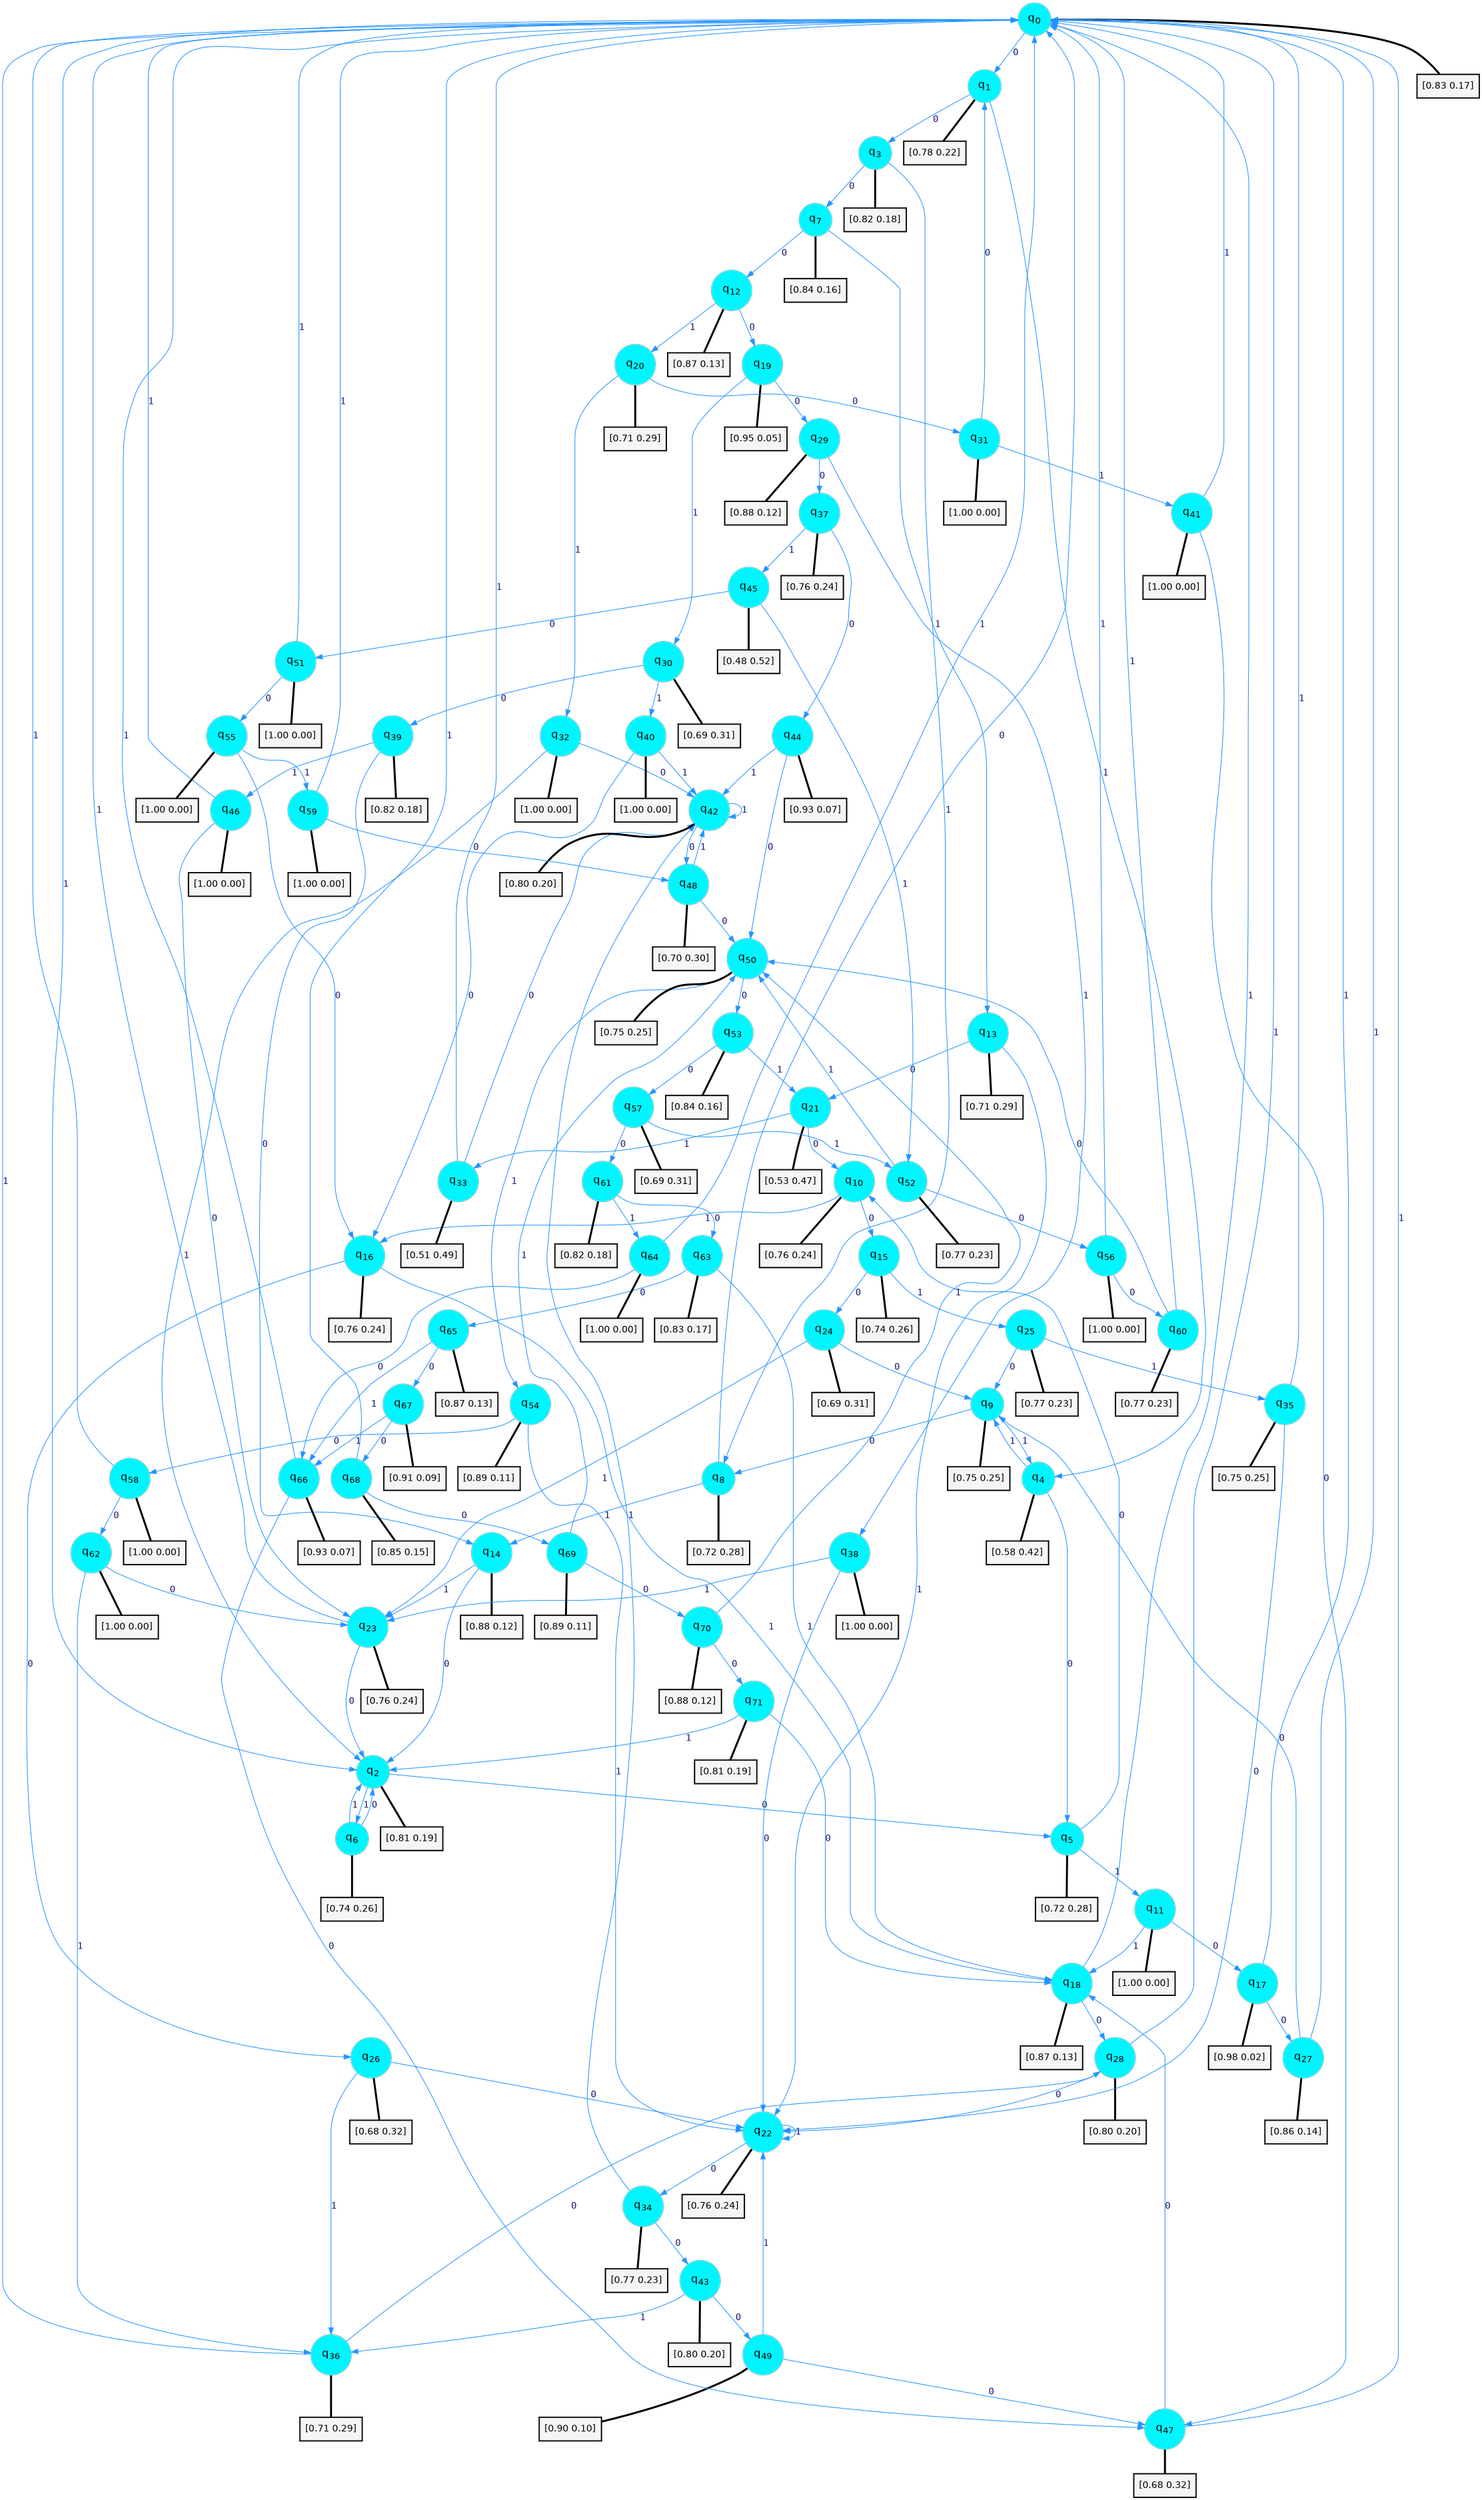 digraph G {
graph [
bgcolor=transparent, dpi=300, rankdir=TD, size="40,25"];
node [
color=gray, fillcolor=turquoise1, fontcolor=black, fontname=Helvetica, fontsize=16, fontweight=bold, shape=circle, style=filled];
edge [
arrowsize=1, color=dodgerblue1, fontcolor=midnightblue, fontname=courier, fontweight=bold, penwidth=1, style=solid, weight=20];
0[label=<q<SUB>0</SUB>>];
1[label=<q<SUB>1</SUB>>];
2[label=<q<SUB>2</SUB>>];
3[label=<q<SUB>3</SUB>>];
4[label=<q<SUB>4</SUB>>];
5[label=<q<SUB>5</SUB>>];
6[label=<q<SUB>6</SUB>>];
7[label=<q<SUB>7</SUB>>];
8[label=<q<SUB>8</SUB>>];
9[label=<q<SUB>9</SUB>>];
10[label=<q<SUB>10</SUB>>];
11[label=<q<SUB>11</SUB>>];
12[label=<q<SUB>12</SUB>>];
13[label=<q<SUB>13</SUB>>];
14[label=<q<SUB>14</SUB>>];
15[label=<q<SUB>15</SUB>>];
16[label=<q<SUB>16</SUB>>];
17[label=<q<SUB>17</SUB>>];
18[label=<q<SUB>18</SUB>>];
19[label=<q<SUB>19</SUB>>];
20[label=<q<SUB>20</SUB>>];
21[label=<q<SUB>21</SUB>>];
22[label=<q<SUB>22</SUB>>];
23[label=<q<SUB>23</SUB>>];
24[label=<q<SUB>24</SUB>>];
25[label=<q<SUB>25</SUB>>];
26[label=<q<SUB>26</SUB>>];
27[label=<q<SUB>27</SUB>>];
28[label=<q<SUB>28</SUB>>];
29[label=<q<SUB>29</SUB>>];
30[label=<q<SUB>30</SUB>>];
31[label=<q<SUB>31</SUB>>];
32[label=<q<SUB>32</SUB>>];
33[label=<q<SUB>33</SUB>>];
34[label=<q<SUB>34</SUB>>];
35[label=<q<SUB>35</SUB>>];
36[label=<q<SUB>36</SUB>>];
37[label=<q<SUB>37</SUB>>];
38[label=<q<SUB>38</SUB>>];
39[label=<q<SUB>39</SUB>>];
40[label=<q<SUB>40</SUB>>];
41[label=<q<SUB>41</SUB>>];
42[label=<q<SUB>42</SUB>>];
43[label=<q<SUB>43</SUB>>];
44[label=<q<SUB>44</SUB>>];
45[label=<q<SUB>45</SUB>>];
46[label=<q<SUB>46</SUB>>];
47[label=<q<SUB>47</SUB>>];
48[label=<q<SUB>48</SUB>>];
49[label=<q<SUB>49</SUB>>];
50[label=<q<SUB>50</SUB>>];
51[label=<q<SUB>51</SUB>>];
52[label=<q<SUB>52</SUB>>];
53[label=<q<SUB>53</SUB>>];
54[label=<q<SUB>54</SUB>>];
55[label=<q<SUB>55</SUB>>];
56[label=<q<SUB>56</SUB>>];
57[label=<q<SUB>57</SUB>>];
58[label=<q<SUB>58</SUB>>];
59[label=<q<SUB>59</SUB>>];
60[label=<q<SUB>60</SUB>>];
61[label=<q<SUB>61</SUB>>];
62[label=<q<SUB>62</SUB>>];
63[label=<q<SUB>63</SUB>>];
64[label=<q<SUB>64</SUB>>];
65[label=<q<SUB>65</SUB>>];
66[label=<q<SUB>66</SUB>>];
67[label=<q<SUB>67</SUB>>];
68[label=<q<SUB>68</SUB>>];
69[label=<q<SUB>69</SUB>>];
70[label=<q<SUB>70</SUB>>];
71[label=<q<SUB>71</SUB>>];
72[label="[0.83 0.17]", shape=box,fontcolor=black, fontname=Helvetica, fontsize=14, penwidth=2, fillcolor=whitesmoke,color=black];
73[label="[0.78 0.22]", shape=box,fontcolor=black, fontname=Helvetica, fontsize=14, penwidth=2, fillcolor=whitesmoke,color=black];
74[label="[0.81 0.19]", shape=box,fontcolor=black, fontname=Helvetica, fontsize=14, penwidth=2, fillcolor=whitesmoke,color=black];
75[label="[0.82 0.18]", shape=box,fontcolor=black, fontname=Helvetica, fontsize=14, penwidth=2, fillcolor=whitesmoke,color=black];
76[label="[0.58 0.42]", shape=box,fontcolor=black, fontname=Helvetica, fontsize=14, penwidth=2, fillcolor=whitesmoke,color=black];
77[label="[0.72 0.28]", shape=box,fontcolor=black, fontname=Helvetica, fontsize=14, penwidth=2, fillcolor=whitesmoke,color=black];
78[label="[0.74 0.26]", shape=box,fontcolor=black, fontname=Helvetica, fontsize=14, penwidth=2, fillcolor=whitesmoke,color=black];
79[label="[0.84 0.16]", shape=box,fontcolor=black, fontname=Helvetica, fontsize=14, penwidth=2, fillcolor=whitesmoke,color=black];
80[label="[0.72 0.28]", shape=box,fontcolor=black, fontname=Helvetica, fontsize=14, penwidth=2, fillcolor=whitesmoke,color=black];
81[label="[0.75 0.25]", shape=box,fontcolor=black, fontname=Helvetica, fontsize=14, penwidth=2, fillcolor=whitesmoke,color=black];
82[label="[0.76 0.24]", shape=box,fontcolor=black, fontname=Helvetica, fontsize=14, penwidth=2, fillcolor=whitesmoke,color=black];
83[label="[1.00 0.00]", shape=box,fontcolor=black, fontname=Helvetica, fontsize=14, penwidth=2, fillcolor=whitesmoke,color=black];
84[label="[0.87 0.13]", shape=box,fontcolor=black, fontname=Helvetica, fontsize=14, penwidth=2, fillcolor=whitesmoke,color=black];
85[label="[0.71 0.29]", shape=box,fontcolor=black, fontname=Helvetica, fontsize=14, penwidth=2, fillcolor=whitesmoke,color=black];
86[label="[0.88 0.12]", shape=box,fontcolor=black, fontname=Helvetica, fontsize=14, penwidth=2, fillcolor=whitesmoke,color=black];
87[label="[0.74 0.26]", shape=box,fontcolor=black, fontname=Helvetica, fontsize=14, penwidth=2, fillcolor=whitesmoke,color=black];
88[label="[0.76 0.24]", shape=box,fontcolor=black, fontname=Helvetica, fontsize=14, penwidth=2, fillcolor=whitesmoke,color=black];
89[label="[0.98 0.02]", shape=box,fontcolor=black, fontname=Helvetica, fontsize=14, penwidth=2, fillcolor=whitesmoke,color=black];
90[label="[0.87 0.13]", shape=box,fontcolor=black, fontname=Helvetica, fontsize=14, penwidth=2, fillcolor=whitesmoke,color=black];
91[label="[0.95 0.05]", shape=box,fontcolor=black, fontname=Helvetica, fontsize=14, penwidth=2, fillcolor=whitesmoke,color=black];
92[label="[0.71 0.29]", shape=box,fontcolor=black, fontname=Helvetica, fontsize=14, penwidth=2, fillcolor=whitesmoke,color=black];
93[label="[0.53 0.47]", shape=box,fontcolor=black, fontname=Helvetica, fontsize=14, penwidth=2, fillcolor=whitesmoke,color=black];
94[label="[0.76 0.24]", shape=box,fontcolor=black, fontname=Helvetica, fontsize=14, penwidth=2, fillcolor=whitesmoke,color=black];
95[label="[0.76 0.24]", shape=box,fontcolor=black, fontname=Helvetica, fontsize=14, penwidth=2, fillcolor=whitesmoke,color=black];
96[label="[0.69 0.31]", shape=box,fontcolor=black, fontname=Helvetica, fontsize=14, penwidth=2, fillcolor=whitesmoke,color=black];
97[label="[0.77 0.23]", shape=box,fontcolor=black, fontname=Helvetica, fontsize=14, penwidth=2, fillcolor=whitesmoke,color=black];
98[label="[0.68 0.32]", shape=box,fontcolor=black, fontname=Helvetica, fontsize=14, penwidth=2, fillcolor=whitesmoke,color=black];
99[label="[0.86 0.14]", shape=box,fontcolor=black, fontname=Helvetica, fontsize=14, penwidth=2, fillcolor=whitesmoke,color=black];
100[label="[0.80 0.20]", shape=box,fontcolor=black, fontname=Helvetica, fontsize=14, penwidth=2, fillcolor=whitesmoke,color=black];
101[label="[0.88 0.12]", shape=box,fontcolor=black, fontname=Helvetica, fontsize=14, penwidth=2, fillcolor=whitesmoke,color=black];
102[label="[0.69 0.31]", shape=box,fontcolor=black, fontname=Helvetica, fontsize=14, penwidth=2, fillcolor=whitesmoke,color=black];
103[label="[1.00 0.00]", shape=box,fontcolor=black, fontname=Helvetica, fontsize=14, penwidth=2, fillcolor=whitesmoke,color=black];
104[label="[1.00 0.00]", shape=box,fontcolor=black, fontname=Helvetica, fontsize=14, penwidth=2, fillcolor=whitesmoke,color=black];
105[label="[0.51 0.49]", shape=box,fontcolor=black, fontname=Helvetica, fontsize=14, penwidth=2, fillcolor=whitesmoke,color=black];
106[label="[0.77 0.23]", shape=box,fontcolor=black, fontname=Helvetica, fontsize=14, penwidth=2, fillcolor=whitesmoke,color=black];
107[label="[0.75 0.25]", shape=box,fontcolor=black, fontname=Helvetica, fontsize=14, penwidth=2, fillcolor=whitesmoke,color=black];
108[label="[0.71 0.29]", shape=box,fontcolor=black, fontname=Helvetica, fontsize=14, penwidth=2, fillcolor=whitesmoke,color=black];
109[label="[0.76 0.24]", shape=box,fontcolor=black, fontname=Helvetica, fontsize=14, penwidth=2, fillcolor=whitesmoke,color=black];
110[label="[1.00 0.00]", shape=box,fontcolor=black, fontname=Helvetica, fontsize=14, penwidth=2, fillcolor=whitesmoke,color=black];
111[label="[0.82 0.18]", shape=box,fontcolor=black, fontname=Helvetica, fontsize=14, penwidth=2, fillcolor=whitesmoke,color=black];
112[label="[1.00 0.00]", shape=box,fontcolor=black, fontname=Helvetica, fontsize=14, penwidth=2, fillcolor=whitesmoke,color=black];
113[label="[1.00 0.00]", shape=box,fontcolor=black, fontname=Helvetica, fontsize=14, penwidth=2, fillcolor=whitesmoke,color=black];
114[label="[0.80 0.20]", shape=box,fontcolor=black, fontname=Helvetica, fontsize=14, penwidth=2, fillcolor=whitesmoke,color=black];
115[label="[0.80 0.20]", shape=box,fontcolor=black, fontname=Helvetica, fontsize=14, penwidth=2, fillcolor=whitesmoke,color=black];
116[label="[0.93 0.07]", shape=box,fontcolor=black, fontname=Helvetica, fontsize=14, penwidth=2, fillcolor=whitesmoke,color=black];
117[label="[0.48 0.52]", shape=box,fontcolor=black, fontname=Helvetica, fontsize=14, penwidth=2, fillcolor=whitesmoke,color=black];
118[label="[1.00 0.00]", shape=box,fontcolor=black, fontname=Helvetica, fontsize=14, penwidth=2, fillcolor=whitesmoke,color=black];
119[label="[0.68 0.32]", shape=box,fontcolor=black, fontname=Helvetica, fontsize=14, penwidth=2, fillcolor=whitesmoke,color=black];
120[label="[0.70 0.30]", shape=box,fontcolor=black, fontname=Helvetica, fontsize=14, penwidth=2, fillcolor=whitesmoke,color=black];
121[label="[0.90 0.10]", shape=box,fontcolor=black, fontname=Helvetica, fontsize=14, penwidth=2, fillcolor=whitesmoke,color=black];
122[label="[0.75 0.25]", shape=box,fontcolor=black, fontname=Helvetica, fontsize=14, penwidth=2, fillcolor=whitesmoke,color=black];
123[label="[1.00 0.00]", shape=box,fontcolor=black, fontname=Helvetica, fontsize=14, penwidth=2, fillcolor=whitesmoke,color=black];
124[label="[0.77 0.23]", shape=box,fontcolor=black, fontname=Helvetica, fontsize=14, penwidth=2, fillcolor=whitesmoke,color=black];
125[label="[0.84 0.16]", shape=box,fontcolor=black, fontname=Helvetica, fontsize=14, penwidth=2, fillcolor=whitesmoke,color=black];
126[label="[0.89 0.11]", shape=box,fontcolor=black, fontname=Helvetica, fontsize=14, penwidth=2, fillcolor=whitesmoke,color=black];
127[label="[1.00 0.00]", shape=box,fontcolor=black, fontname=Helvetica, fontsize=14, penwidth=2, fillcolor=whitesmoke,color=black];
128[label="[1.00 0.00]", shape=box,fontcolor=black, fontname=Helvetica, fontsize=14, penwidth=2, fillcolor=whitesmoke,color=black];
129[label="[0.69 0.31]", shape=box,fontcolor=black, fontname=Helvetica, fontsize=14, penwidth=2, fillcolor=whitesmoke,color=black];
130[label="[1.00 0.00]", shape=box,fontcolor=black, fontname=Helvetica, fontsize=14, penwidth=2, fillcolor=whitesmoke,color=black];
131[label="[1.00 0.00]", shape=box,fontcolor=black, fontname=Helvetica, fontsize=14, penwidth=2, fillcolor=whitesmoke,color=black];
132[label="[0.77 0.23]", shape=box,fontcolor=black, fontname=Helvetica, fontsize=14, penwidth=2, fillcolor=whitesmoke,color=black];
133[label="[0.82 0.18]", shape=box,fontcolor=black, fontname=Helvetica, fontsize=14, penwidth=2, fillcolor=whitesmoke,color=black];
134[label="[1.00 0.00]", shape=box,fontcolor=black, fontname=Helvetica, fontsize=14, penwidth=2, fillcolor=whitesmoke,color=black];
135[label="[0.83 0.17]", shape=box,fontcolor=black, fontname=Helvetica, fontsize=14, penwidth=2, fillcolor=whitesmoke,color=black];
136[label="[1.00 0.00]", shape=box,fontcolor=black, fontname=Helvetica, fontsize=14, penwidth=2, fillcolor=whitesmoke,color=black];
137[label="[0.87 0.13]", shape=box,fontcolor=black, fontname=Helvetica, fontsize=14, penwidth=2, fillcolor=whitesmoke,color=black];
138[label="[0.93 0.07]", shape=box,fontcolor=black, fontname=Helvetica, fontsize=14, penwidth=2, fillcolor=whitesmoke,color=black];
139[label="[0.91 0.09]", shape=box,fontcolor=black, fontname=Helvetica, fontsize=14, penwidth=2, fillcolor=whitesmoke,color=black];
140[label="[0.85 0.15]", shape=box,fontcolor=black, fontname=Helvetica, fontsize=14, penwidth=2, fillcolor=whitesmoke,color=black];
141[label="[0.89 0.11]", shape=box,fontcolor=black, fontname=Helvetica, fontsize=14, penwidth=2, fillcolor=whitesmoke,color=black];
142[label="[0.88 0.12]", shape=box,fontcolor=black, fontname=Helvetica, fontsize=14, penwidth=2, fillcolor=whitesmoke,color=black];
143[label="[0.81 0.19]", shape=box,fontcolor=black, fontname=Helvetica, fontsize=14, penwidth=2, fillcolor=whitesmoke,color=black];
0->1 [label=0];
0->2 [label=1];
0->72 [arrowhead=none, penwidth=3,color=black];
1->3 [label=0];
1->4 [label=1];
1->73 [arrowhead=none, penwidth=3,color=black];
2->5 [label=0];
2->6 [label=1];
2->74 [arrowhead=none, penwidth=3,color=black];
3->7 [label=0];
3->8 [label=1];
3->75 [arrowhead=none, penwidth=3,color=black];
4->5 [label=0];
4->9 [label=1];
4->76 [arrowhead=none, penwidth=3,color=black];
5->10 [label=0];
5->11 [label=1];
5->77 [arrowhead=none, penwidth=3,color=black];
6->2 [label=0];
6->2 [label=1];
6->78 [arrowhead=none, penwidth=3,color=black];
7->12 [label=0];
7->13 [label=1];
7->79 [arrowhead=none, penwidth=3,color=black];
8->0 [label=0];
8->14 [label=1];
8->80 [arrowhead=none, penwidth=3,color=black];
9->8 [label=0];
9->4 [label=1];
9->81 [arrowhead=none, penwidth=3,color=black];
10->15 [label=0];
10->16 [label=1];
10->82 [arrowhead=none, penwidth=3,color=black];
11->17 [label=0];
11->18 [label=1];
11->83 [arrowhead=none, penwidth=3,color=black];
12->19 [label=0];
12->20 [label=1];
12->84 [arrowhead=none, penwidth=3,color=black];
13->21 [label=0];
13->22 [label=1];
13->85 [arrowhead=none, penwidth=3,color=black];
14->2 [label=0];
14->23 [label=1];
14->86 [arrowhead=none, penwidth=3,color=black];
15->24 [label=0];
15->25 [label=1];
15->87 [arrowhead=none, penwidth=3,color=black];
16->26 [label=0];
16->18 [label=1];
16->88 [arrowhead=none, penwidth=3,color=black];
17->27 [label=0];
17->0 [label=1];
17->89 [arrowhead=none, penwidth=3,color=black];
18->28 [label=0];
18->0 [label=1];
18->90 [arrowhead=none, penwidth=3,color=black];
19->29 [label=0];
19->30 [label=1];
19->91 [arrowhead=none, penwidth=3,color=black];
20->31 [label=0];
20->32 [label=1];
20->92 [arrowhead=none, penwidth=3,color=black];
21->10 [label=0];
21->33 [label=1];
21->93 [arrowhead=none, penwidth=3,color=black];
22->34 [label=0];
22->22 [label=1];
22->94 [arrowhead=none, penwidth=3,color=black];
23->2 [label=0];
23->0 [label=1];
23->95 [arrowhead=none, penwidth=3,color=black];
24->9 [label=0];
24->23 [label=1];
24->96 [arrowhead=none, penwidth=3,color=black];
25->9 [label=0];
25->35 [label=1];
25->97 [arrowhead=none, penwidth=3,color=black];
26->22 [label=0];
26->36 [label=1];
26->98 [arrowhead=none, penwidth=3,color=black];
27->9 [label=0];
27->0 [label=1];
27->99 [arrowhead=none, penwidth=3,color=black];
28->22 [label=0];
28->0 [label=1];
28->100 [arrowhead=none, penwidth=3,color=black];
29->37 [label=0];
29->38 [label=1];
29->101 [arrowhead=none, penwidth=3,color=black];
30->39 [label=0];
30->40 [label=1];
30->102 [arrowhead=none, penwidth=3,color=black];
31->1 [label=0];
31->41 [label=1];
31->103 [arrowhead=none, penwidth=3,color=black];
32->42 [label=0];
32->2 [label=1];
32->104 [arrowhead=none, penwidth=3,color=black];
33->42 [label=0];
33->0 [label=1];
33->105 [arrowhead=none, penwidth=3,color=black];
34->43 [label=0];
34->42 [label=1];
34->106 [arrowhead=none, penwidth=3,color=black];
35->22 [label=0];
35->0 [label=1];
35->107 [arrowhead=none, penwidth=3,color=black];
36->28 [label=0];
36->0 [label=1];
36->108 [arrowhead=none, penwidth=3,color=black];
37->44 [label=0];
37->45 [label=1];
37->109 [arrowhead=none, penwidth=3,color=black];
38->22 [label=0];
38->23 [label=1];
38->110 [arrowhead=none, penwidth=3,color=black];
39->14 [label=0];
39->46 [label=1];
39->111 [arrowhead=none, penwidth=3,color=black];
40->16 [label=0];
40->42 [label=1];
40->112 [arrowhead=none, penwidth=3,color=black];
41->47 [label=0];
41->0 [label=1];
41->113 [arrowhead=none, penwidth=3,color=black];
42->48 [label=0];
42->42 [label=1];
42->114 [arrowhead=none, penwidth=3,color=black];
43->49 [label=0];
43->36 [label=1];
43->115 [arrowhead=none, penwidth=3,color=black];
44->50 [label=0];
44->42 [label=1];
44->116 [arrowhead=none, penwidth=3,color=black];
45->51 [label=0];
45->52 [label=1];
45->117 [arrowhead=none, penwidth=3,color=black];
46->23 [label=0];
46->0 [label=1];
46->118 [arrowhead=none, penwidth=3,color=black];
47->18 [label=0];
47->0 [label=1];
47->119 [arrowhead=none, penwidth=3,color=black];
48->50 [label=0];
48->42 [label=1];
48->120 [arrowhead=none, penwidth=3,color=black];
49->47 [label=0];
49->22 [label=1];
49->121 [arrowhead=none, penwidth=3,color=black];
50->53 [label=0];
50->54 [label=1];
50->122 [arrowhead=none, penwidth=3,color=black];
51->55 [label=0];
51->0 [label=1];
51->123 [arrowhead=none, penwidth=3,color=black];
52->56 [label=0];
52->50 [label=1];
52->124 [arrowhead=none, penwidth=3,color=black];
53->57 [label=0];
53->21 [label=1];
53->125 [arrowhead=none, penwidth=3,color=black];
54->58 [label=0];
54->22 [label=1];
54->126 [arrowhead=none, penwidth=3,color=black];
55->16 [label=0];
55->59 [label=1];
55->127 [arrowhead=none, penwidth=3,color=black];
56->60 [label=0];
56->0 [label=1];
56->128 [arrowhead=none, penwidth=3,color=black];
57->61 [label=0];
57->52 [label=1];
57->129 [arrowhead=none, penwidth=3,color=black];
58->62 [label=0];
58->0 [label=1];
58->130 [arrowhead=none, penwidth=3,color=black];
59->48 [label=0];
59->0 [label=1];
59->131 [arrowhead=none, penwidth=3,color=black];
60->50 [label=0];
60->0 [label=1];
60->132 [arrowhead=none, penwidth=3,color=black];
61->63 [label=0];
61->64 [label=1];
61->133 [arrowhead=none, penwidth=3,color=black];
62->23 [label=0];
62->36 [label=1];
62->134 [arrowhead=none, penwidth=3,color=black];
63->65 [label=0];
63->18 [label=1];
63->135 [arrowhead=none, penwidth=3,color=black];
64->66 [label=0];
64->0 [label=1];
64->136 [arrowhead=none, penwidth=3,color=black];
65->67 [label=0];
65->66 [label=1];
65->137 [arrowhead=none, penwidth=3,color=black];
66->47 [label=0];
66->0 [label=1];
66->138 [arrowhead=none, penwidth=3,color=black];
67->68 [label=0];
67->66 [label=1];
67->139 [arrowhead=none, penwidth=3,color=black];
68->69 [label=0];
68->0 [label=1];
68->140 [arrowhead=none, penwidth=3,color=black];
69->70 [label=0];
69->50 [label=1];
69->141 [arrowhead=none, penwidth=3,color=black];
70->71 [label=0];
70->50 [label=1];
70->142 [arrowhead=none, penwidth=3,color=black];
71->18 [label=0];
71->2 [label=1];
71->143 [arrowhead=none, penwidth=3,color=black];
}

